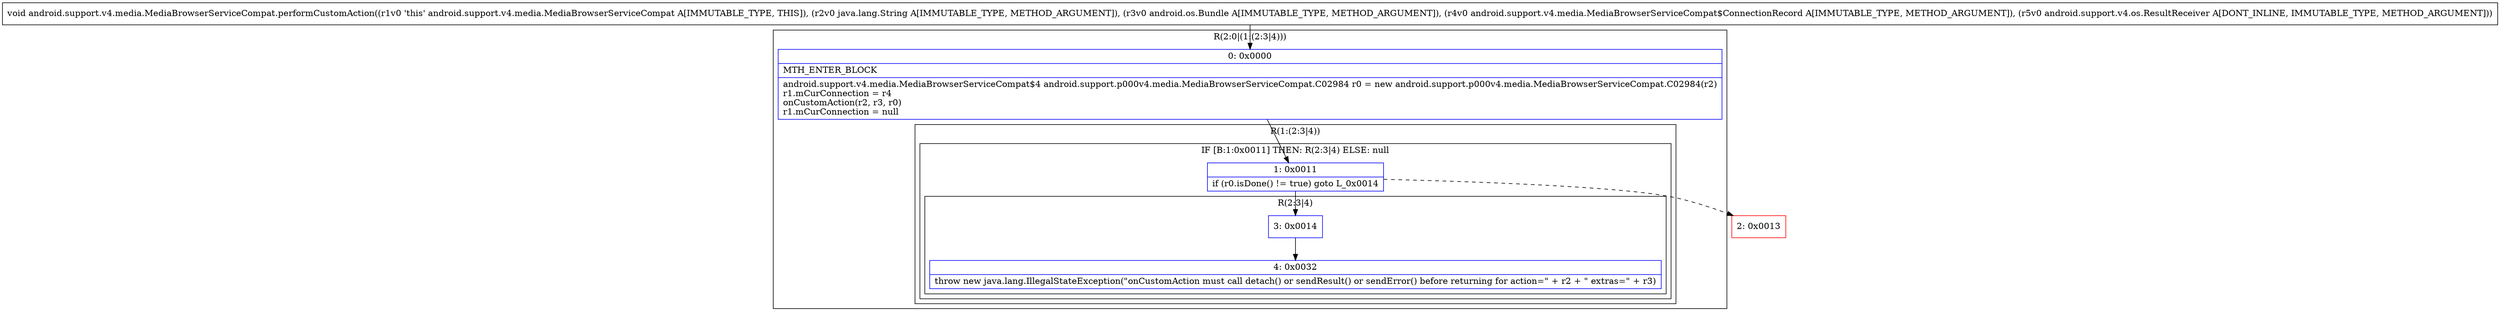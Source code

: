 digraph "CFG forandroid.support.v4.media.MediaBrowserServiceCompat.performCustomAction(Ljava\/lang\/String;Landroid\/os\/Bundle;Landroid\/support\/v4\/media\/MediaBrowserServiceCompat$ConnectionRecord;Landroid\/support\/v4\/os\/ResultReceiver;)V" {
subgraph cluster_Region_1686840873 {
label = "R(2:0|(1:(2:3|4)))";
node [shape=record,color=blue];
Node_0 [shape=record,label="{0\:\ 0x0000|MTH_ENTER_BLOCK\l|android.support.v4.media.MediaBrowserServiceCompat$4 android.support.p000v4.media.MediaBrowserServiceCompat.C02984 r0 = new android.support.p000v4.media.MediaBrowserServiceCompat.C02984(r2)\lr1.mCurConnection = r4\lonCustomAction(r2, r3, r0)\lr1.mCurConnection = null\l}"];
subgraph cluster_Region_1160706890 {
label = "R(1:(2:3|4))";
node [shape=record,color=blue];
subgraph cluster_IfRegion_1002194062 {
label = "IF [B:1:0x0011] THEN: R(2:3|4) ELSE: null";
node [shape=record,color=blue];
Node_1 [shape=record,label="{1\:\ 0x0011|if (r0.isDone() != true) goto L_0x0014\l}"];
subgraph cluster_Region_855846546 {
label = "R(2:3|4)";
node [shape=record,color=blue];
Node_3 [shape=record,label="{3\:\ 0x0014}"];
Node_4 [shape=record,label="{4\:\ 0x0032|throw new java.lang.IllegalStateException(\"onCustomAction must call detach() or sendResult() or sendError() before returning for action=\" + r2 + \" extras=\" + r3)\l}"];
}
}
}
}
Node_2 [shape=record,color=red,label="{2\:\ 0x0013}"];
MethodNode[shape=record,label="{void android.support.v4.media.MediaBrowserServiceCompat.performCustomAction((r1v0 'this' android.support.v4.media.MediaBrowserServiceCompat A[IMMUTABLE_TYPE, THIS]), (r2v0 java.lang.String A[IMMUTABLE_TYPE, METHOD_ARGUMENT]), (r3v0 android.os.Bundle A[IMMUTABLE_TYPE, METHOD_ARGUMENT]), (r4v0 android.support.v4.media.MediaBrowserServiceCompat$ConnectionRecord A[IMMUTABLE_TYPE, METHOD_ARGUMENT]), (r5v0 android.support.v4.os.ResultReceiver A[DONT_INLINE, IMMUTABLE_TYPE, METHOD_ARGUMENT])) }"];
MethodNode -> Node_0;
Node_0 -> Node_1;
Node_1 -> Node_2[style=dashed];
Node_1 -> Node_3;
Node_3 -> Node_4;
}

